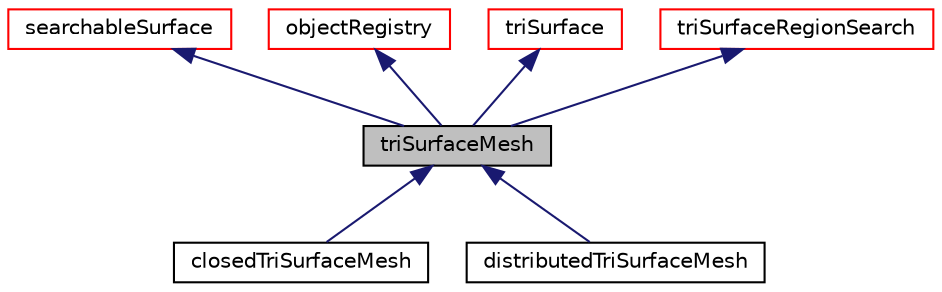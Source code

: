 digraph "triSurfaceMesh"
{
  bgcolor="transparent";
  edge [fontname="Helvetica",fontsize="10",labelfontname="Helvetica",labelfontsize="10"];
  node [fontname="Helvetica",fontsize="10",shape=record];
  Node1 [label="triSurfaceMesh",height=0.2,width=0.4,color="black", fillcolor="grey75", style="filled", fontcolor="black"];
  Node2 -> Node1 [dir="back",color="midnightblue",fontsize="10",style="solid",fontname="Helvetica"];
  Node2 [label="searchableSurface",height=0.2,width=0.4,color="red",URL="$a02338.html",tooltip="Base class of (analytical or triangulated) surface. Encapsulates all the search routines. WIP. "];
  Node3 -> Node1 [dir="back",color="midnightblue",fontsize="10",style="solid",fontname="Helvetica"];
  Node3 [label="objectRegistry",height=0.2,width=0.4,color="red",URL="$a01735.html",tooltip="Registry of regIOobjects. "];
  Node4 -> Node1 [dir="back",color="midnightblue",fontsize="10",style="solid",fontname="Helvetica"];
  Node4 [label="triSurface",height=0.2,width=0.4,color="red",URL="$a02776.html",tooltip="Triangulated surface description with patch information. "];
  Node5 -> Node1 [dir="back",color="midnightblue",fontsize="10",style="solid",fontname="Helvetica"];
  Node5 [label="triSurfaceRegionSearch",height=0.2,width=0.4,color="red",URL="$a02784.html",tooltip="Helper class to search on triSurface. Creates an octree for each region of the surface and only searc..."];
  Node1 -> Node6 [dir="back",color="midnightblue",fontsize="10",style="solid",fontname="Helvetica"];
  Node6 [label="closedTriSurfaceMesh",height=0.2,width=0.4,color="black",URL="$a00276.html",tooltip="A triSurfaceMesh where it is forced to check volumeTypes, used for surfaces that are topologically no..."];
  Node1 -> Node7 [dir="back",color="midnightblue",fontsize="10",style="solid",fontname="Helvetica"];
  Node7 [label="distributedTriSurfaceMesh",height=0.2,width=0.4,color="black",URL="$a00566.html",tooltip="IOoject and searching on distributed triSurface. All processor hold (possibly overlapping) part of th..."];
}

